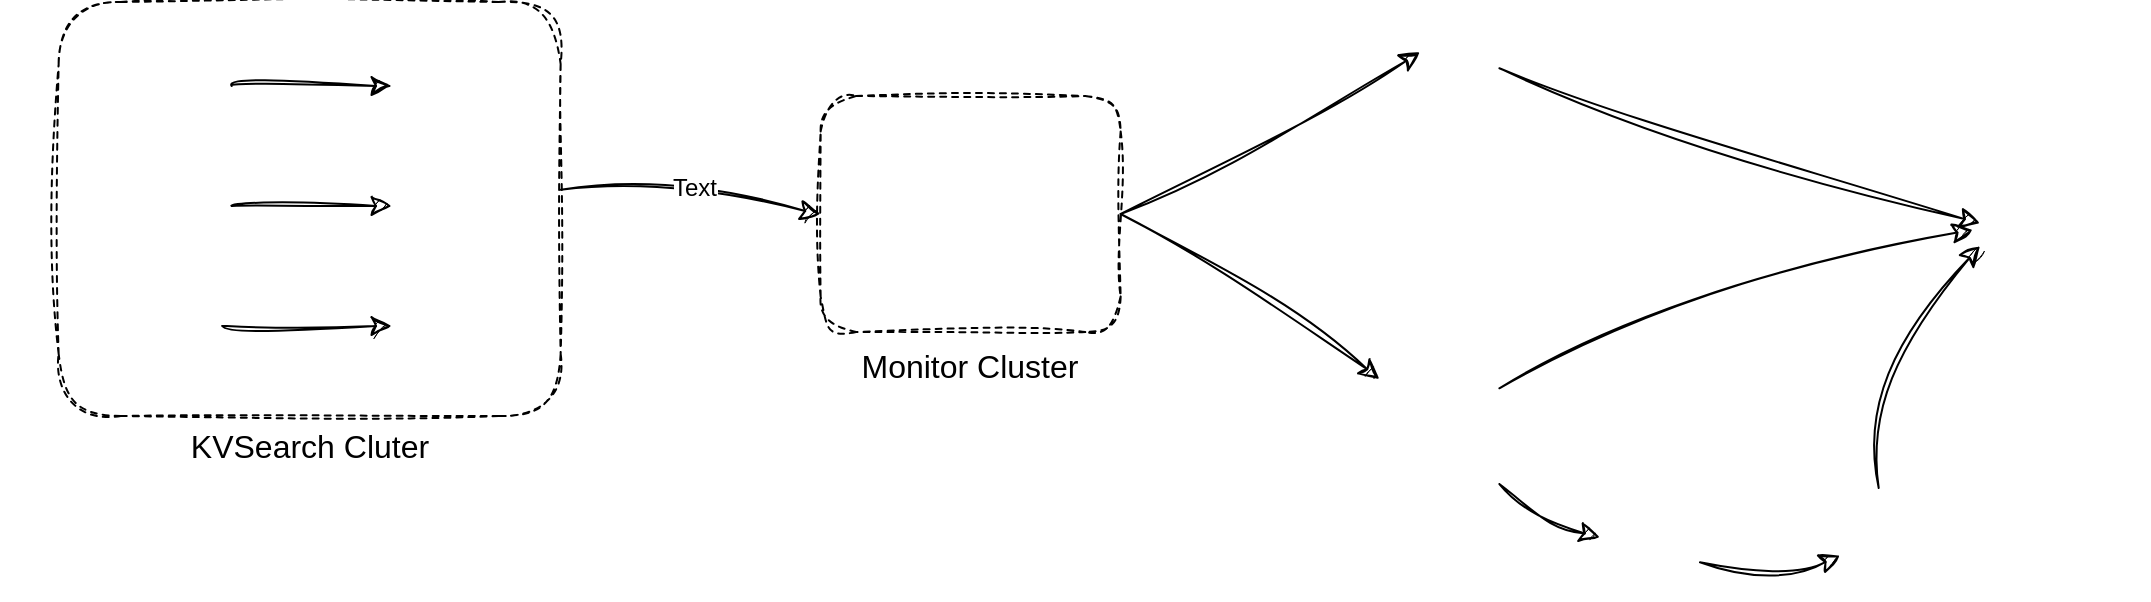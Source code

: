 <mxfile version="24.8.2">
  <diagram name="Page-1" id="xH9LVwqrZOaj5JWPEeEO">
    <mxGraphModel dx="2830" dy="866" grid="1" gridSize="10" guides="1" tooltips="1" connect="1" arrows="1" fold="1" page="1" pageScale="1" pageWidth="1169" pageHeight="827" math="0" shadow="0">
      <root>
        <mxCell id="0" />
        <mxCell id="1" parent="0" />
        <mxCell id="uzaMz66EhPlOru-ss-v8-25" value="" style="group;sketch=1;curveFitting=1;jiggle=2;" vertex="1" connectable="0" parent="1">
          <mxGeometry x="-1150" y="10" width="280.33" height="243" as="geometry" />
        </mxCell>
        <mxCell id="uzaMz66EhPlOru-ss-v8-13" value="" style="rounded=1;whiteSpace=wrap;html=1;dashed=1;sketch=1;curveFitting=1;jiggle=2;" vertex="1" parent="uzaMz66EhPlOru-ss-v8-25">
          <mxGeometry x="29.33" width="251" height="207" as="geometry" />
        </mxCell>
        <mxCell id="uzaMz66EhPlOru-ss-v8-4" value="" style="shape=image;verticalLabelPosition=bottom;labelBackgroundColor=default;verticalAlign=top;aspect=fixed;imageAspect=0;image=https://cdn.worldvectorlogo.com/logos/metricbeat.svg;sketch=1;curveFitting=1;jiggle=2;" vertex="1" parent="uzaMz66EhPlOru-ss-v8-25">
          <mxGeometry x="195.86" y="22" width="39.33" height="40" as="geometry" />
        </mxCell>
        <mxCell id="uzaMz66EhPlOru-ss-v8-14" style="edgeStyle=none;curved=1;rounded=0;orthogonalLoop=1;jettySize=auto;html=1;entryX=0;entryY=0.5;entryDx=0;entryDy=0;fontSize=12;startSize=8;endSize=8;sketch=1;curveFitting=1;jiggle=2;" edge="1" parent="uzaMz66EhPlOru-ss-v8-25" source="uzaMz66EhPlOru-ss-v8-8" target="uzaMz66EhPlOru-ss-v8-4">
          <mxGeometry relative="1" as="geometry" />
        </mxCell>
        <mxCell id="uzaMz66EhPlOru-ss-v8-8" value="" style="shape=image;verticalLabelPosition=bottom;labelBackgroundColor=default;verticalAlign=top;aspect=fixed;imageAspect=0;image=https://seeklogo.com/images/E/elasticsearch-logo-C75C4578EC-seeklogo.com.png;sketch=1;curveFitting=1;jiggle=2;" vertex="1" parent="uzaMz66EhPlOru-ss-v8-25">
          <mxGeometry x="74.46" y="19" width="41.4" height="46" as="geometry" />
        </mxCell>
        <mxCell id="uzaMz66EhPlOru-ss-v8-15" style="edgeStyle=none;curved=1;rounded=0;orthogonalLoop=1;jettySize=auto;html=1;entryX=0;entryY=0.5;entryDx=0;entryDy=0;fontSize=12;startSize=8;endSize=8;sketch=1;curveFitting=1;jiggle=2;" edge="1" parent="uzaMz66EhPlOru-ss-v8-25" source="uzaMz66EhPlOru-ss-v8-9" target="uzaMz66EhPlOru-ss-v8-11">
          <mxGeometry relative="1" as="geometry" />
        </mxCell>
        <mxCell id="uzaMz66EhPlOru-ss-v8-9" value="&#xa;" style="shape=image;verticalLabelPosition=bottom;labelBackgroundColor=default;verticalAlign=top;aspect=fixed;imageAspect=0;image=https://seeklogo.com/images/E/elasticsearch-logo-C75C4578EC-seeklogo.com.png;sketch=1;curveFitting=1;jiggle=2;" vertex="1" parent="uzaMz66EhPlOru-ss-v8-25">
          <mxGeometry x="74.46" y="79" width="41.4" height="46" as="geometry" />
        </mxCell>
        <mxCell id="uzaMz66EhPlOru-ss-v8-16" style="edgeStyle=none;curved=1;rounded=0;orthogonalLoop=1;jettySize=auto;html=1;fontSize=12;startSize=8;endSize=8;exitX=1;exitY=0.5;exitDx=0;exitDy=0;sketch=1;curveFitting=1;jiggle=2;" edge="1" parent="uzaMz66EhPlOru-ss-v8-25" source="uzaMz66EhPlOru-ss-v8-10" target="uzaMz66EhPlOru-ss-v8-12">
          <mxGeometry relative="1" as="geometry">
            <mxPoint x="115.86" y="162" as="sourcePoint" />
          </mxGeometry>
        </mxCell>
        <mxCell id="uzaMz66EhPlOru-ss-v8-10" value="" style="shape=image;verticalLabelPosition=bottom;labelBackgroundColor=default;verticalAlign=top;aspect=fixed;imageAspect=0;image=https://seeklogo.com/images/E/elasticsearch-logo-C75C4578EC-seeklogo.com.png;sketch=1;curveFitting=1;jiggle=2;" vertex="1" parent="uzaMz66EhPlOru-ss-v8-25">
          <mxGeometry x="69.83" y="139" width="41.4" height="46" as="geometry" />
        </mxCell>
        <mxCell id="uzaMz66EhPlOru-ss-v8-11" value="" style="shape=image;verticalLabelPosition=bottom;labelBackgroundColor=default;verticalAlign=top;aspect=fixed;imageAspect=0;image=https://cdn.worldvectorlogo.com/logos/metricbeat.svg;sketch=1;curveFitting=1;jiggle=2;" vertex="1" parent="uzaMz66EhPlOru-ss-v8-25">
          <mxGeometry x="195.86" y="82" width="39.33" height="40" as="geometry" />
        </mxCell>
        <mxCell id="uzaMz66EhPlOru-ss-v8-12" value="" style="shape=image;verticalLabelPosition=bottom;labelBackgroundColor=default;verticalAlign=top;aspect=fixed;imageAspect=0;image=https://cdn.worldvectorlogo.com/logos/metricbeat.svg;sketch=1;curveFitting=1;jiggle=2;" vertex="1" parent="uzaMz66EhPlOru-ss-v8-25">
          <mxGeometry x="195.86" y="142" width="39.33" height="40" as="geometry" />
        </mxCell>
        <mxCell id="uzaMz66EhPlOru-ss-v8-17" value="KVSearch Cluter" style="text;html=1;align=center;verticalAlign=middle;whiteSpace=wrap;rounded=0;fontSize=16;sketch=1;curveFitting=1;jiggle=2;" vertex="1" parent="uzaMz66EhPlOru-ss-v8-25">
          <mxGeometry x="84.83" y="207" width="140" height="30" as="geometry" />
        </mxCell>
        <mxCell id="uzaMz66EhPlOru-ss-v8-18" value="" style="shape=image;verticalLabelPosition=bottom;labelBackgroundColor=default;verticalAlign=top;aspect=fixed;imageAspect=0;image=https://habrastorage.org/files/387/a02/5c6/387a025c6d7a45e6931da923105316df.png;sketch=1;curveFitting=1;jiggle=2;" vertex="1" parent="uzaMz66EhPlOru-ss-v8-25">
          <mxGeometry y="173" width="69.83" height="70" as="geometry" />
        </mxCell>
        <mxCell id="uzaMz66EhPlOru-ss-v8-40" style="edgeStyle=none;curved=1;rounded=0;orthogonalLoop=1;jettySize=auto;html=1;fontSize=12;startSize=8;endSize=8;sketch=1;curveFitting=1;jiggle=2;" edge="1" parent="1" source="uzaMz66EhPlOru-ss-v8-27" target="uzaMz66EhPlOru-ss-v8-39">
          <mxGeometry relative="1" as="geometry">
            <Array as="points">
              <mxPoint x="-310" y="80" />
            </Array>
          </mxGeometry>
        </mxCell>
        <mxCell id="uzaMz66EhPlOru-ss-v8-27" value="" style="shape=image;verticalLabelPosition=bottom;labelBackgroundColor=default;verticalAlign=top;aspect=fixed;imageAspect=0;image=https://cdn.worldvectorlogo.com/logos/elastic-kibana.svg;clipPath=inset(12% 20.67% 13.67% 20.33%);sketch=1;curveFitting=1;jiggle=2;" vertex="1" parent="1">
          <mxGeometry x="-440.0" y="10" width="39.69" height="50" as="geometry" />
        </mxCell>
        <mxCell id="uzaMz66EhPlOru-ss-v8-28" value="" style="group;sketch=1;curveFitting=1;jiggle=2;" vertex="1" connectable="0" parent="1">
          <mxGeometry x="-739.67" y="57" width="150" height="150" as="geometry" />
        </mxCell>
        <mxCell id="uzaMz66EhPlOru-ss-v8-23" value="" style="rounded=1;whiteSpace=wrap;html=1;dashed=1;sketch=1;curveFitting=1;jiggle=2;" vertex="1" parent="uzaMz66EhPlOru-ss-v8-28">
          <mxGeometry width="150" height="118" as="geometry" />
        </mxCell>
        <mxCell id="uzaMz66EhPlOru-ss-v8-20" value="" style="shape=image;verticalLabelPosition=bottom;labelBackgroundColor=default;verticalAlign=top;aspect=fixed;imageAspect=0;image=https://seeklogo.com/images/E/elasticsearch-logo-C75C4578EC-seeklogo.com.png;sketch=1;curveFitting=1;jiggle=2;" vertex="1" parent="uzaMz66EhPlOru-ss-v8-28">
          <mxGeometry x="12.9" y="17" width="41.4" height="46" as="geometry" />
        </mxCell>
        <mxCell id="uzaMz66EhPlOru-ss-v8-21" value="" style="shape=image;verticalLabelPosition=bottom;labelBackgroundColor=default;verticalAlign=top;aspect=fixed;imageAspect=0;image=https://seeklogo.com/images/E/elasticsearch-logo-C75C4578EC-seeklogo.com.png;sketch=1;curveFitting=1;jiggle=2;" vertex="1" parent="uzaMz66EhPlOru-ss-v8-28">
          <mxGeometry x="54.3" y="63" width="41.4" height="46" as="geometry" />
        </mxCell>
        <mxCell id="uzaMz66EhPlOru-ss-v8-22" value="" style="shape=image;verticalLabelPosition=bottom;labelBackgroundColor=default;verticalAlign=top;aspect=fixed;imageAspect=0;image=https://seeklogo.com/images/E/elasticsearch-logo-C75C4578EC-seeklogo.com.png;sketch=1;curveFitting=1;jiggle=2;" vertex="1" parent="uzaMz66EhPlOru-ss-v8-28">
          <mxGeometry x="95.7" y="17" width="41.4" height="46" as="geometry" />
        </mxCell>
        <mxCell id="uzaMz66EhPlOru-ss-v8-24" value="Monitor Cluster" style="text;html=1;align=center;verticalAlign=middle;whiteSpace=wrap;rounded=0;fontSize=16;sketch=1;curveFitting=1;jiggle=2;" vertex="1" parent="uzaMz66EhPlOru-ss-v8-28">
          <mxGeometry x="5" y="120" width="140" height="30" as="geometry" />
        </mxCell>
        <mxCell id="uzaMz66EhPlOru-ss-v8-29" style="edgeStyle=none;curved=1;rounded=0;orthogonalLoop=1;jettySize=auto;html=1;entryX=0;entryY=0.5;entryDx=0;entryDy=0;fontSize=12;startSize=8;endSize=8;sketch=1;curveFitting=1;jiggle=2;" edge="1" parent="1" source="uzaMz66EhPlOru-ss-v8-13" target="uzaMz66EhPlOru-ss-v8-23">
          <mxGeometry relative="1" as="geometry">
            <Array as="points">
              <mxPoint x="-820" y="100" />
            </Array>
          </mxGeometry>
        </mxCell>
        <mxCell id="uzaMz66EhPlOru-ss-v8-45" value="Text" style="edgeLabel;html=1;align=center;verticalAlign=middle;resizable=0;points=[];fontSize=12;" vertex="1" connectable="0" parent="uzaMz66EhPlOru-ss-v8-29">
          <mxGeometry x="0.017" y="1" relative="1" as="geometry">
            <mxPoint as="offset" />
          </mxGeometry>
        </mxCell>
        <mxCell id="uzaMz66EhPlOru-ss-v8-31" style="edgeStyle=none;curved=1;rounded=0;orthogonalLoop=1;jettySize=auto;html=1;entryX=0;entryY=0.5;entryDx=0;entryDy=0;fontSize=12;startSize=8;endSize=8;exitX=1;exitY=0.5;exitDx=0;exitDy=0;sketch=1;curveFitting=1;jiggle=2;" edge="1" parent="1" source="uzaMz66EhPlOru-ss-v8-23" target="uzaMz66EhPlOru-ss-v8-27">
          <mxGeometry relative="1" as="geometry">
            <mxPoint x="-510.0" y="95" as="sourcePoint" />
            <Array as="points">
              <mxPoint x="-510" y="80" />
            </Array>
          </mxGeometry>
        </mxCell>
        <mxCell id="uzaMz66EhPlOru-ss-v8-35" style="edgeStyle=none;curved=1;rounded=0;orthogonalLoop=1;jettySize=auto;html=1;fontSize=12;startSize=8;endSize=8;sketch=1;curveFitting=1;jiggle=2;" edge="1" parent="1" source="uzaMz66EhPlOru-ss-v8-32" target="uzaMz66EhPlOru-ss-v8-34">
          <mxGeometry relative="1" as="geometry">
            <Array as="points">
              <mxPoint x="-380" y="270" />
            </Array>
          </mxGeometry>
        </mxCell>
        <mxCell id="uzaMz66EhPlOru-ss-v8-32" value="" style="shape=image;verticalLabelPosition=bottom;labelBackgroundColor=default;verticalAlign=top;aspect=fixed;imageAspect=0;image=https://cdn.iconscout.com/icon/free/png-256/free-grafana-logo-icon-download-in-svg-png-gif-file-formats--technology-social-media-company-vol-3-pack-logos-icons-3030088.png;sketch=1;curveFitting=1;jiggle=2;" vertex="1" parent="1">
          <mxGeometry x="-460.31" y="193" width="60" height="60" as="geometry" />
        </mxCell>
        <mxCell id="uzaMz66EhPlOru-ss-v8-33" style="edgeStyle=none;curved=1;rounded=0;orthogonalLoop=1;jettySize=auto;html=1;fontSize=12;startSize=8;endSize=8;exitX=1;exitY=0.5;exitDx=0;exitDy=0;sketch=1;curveFitting=1;jiggle=2;" edge="1" parent="1" source="uzaMz66EhPlOru-ss-v8-23" target="uzaMz66EhPlOru-ss-v8-32">
          <mxGeometry relative="1" as="geometry">
            <mxPoint x="-510.0" y="124.5" as="sourcePoint" />
            <Array as="points">
              <mxPoint x="-520" y="150" />
            </Array>
          </mxGeometry>
        </mxCell>
        <mxCell id="uzaMz66EhPlOru-ss-v8-37" style="edgeStyle=none;curved=1;rounded=0;orthogonalLoop=1;jettySize=auto;html=1;fontSize=12;startSize=8;endSize=8;sketch=1;curveFitting=1;jiggle=2;" edge="1" parent="1" source="uzaMz66EhPlOru-ss-v8-34" target="uzaMz66EhPlOru-ss-v8-36">
          <mxGeometry relative="1" as="geometry">
            <Array as="points">
              <mxPoint x="-260" y="300" />
            </Array>
          </mxGeometry>
        </mxCell>
        <mxCell id="uzaMz66EhPlOru-ss-v8-34" value="" style="shape=image;verticalLabelPosition=bottom;labelBackgroundColor=default;verticalAlign=top;aspect=fixed;imageAspect=0;image=https://www.svgrepo.com/show/354219/prometheus.svg;sketch=1;curveFitting=1;jiggle=2;" vertex="1" parent="1">
          <mxGeometry x="-350.0" y="259" width="50" height="50" as="geometry" />
        </mxCell>
        <mxCell id="uzaMz66EhPlOru-ss-v8-42" style="edgeStyle=none;curved=1;rounded=0;orthogonalLoop=1;jettySize=auto;html=1;entryX=0;entryY=0.5;entryDx=0;entryDy=0;fontSize=12;startSize=8;endSize=8;sketch=1;curveFitting=1;jiggle=2;" edge="1" parent="1" source="uzaMz66EhPlOru-ss-v8-36" target="uzaMz66EhPlOru-ss-v8-39">
          <mxGeometry relative="1" as="geometry">
            <Array as="points">
              <mxPoint x="-220" y="200" />
            </Array>
          </mxGeometry>
        </mxCell>
        <mxCell id="uzaMz66EhPlOru-ss-v8-36" value="" style="shape=image;verticalLabelPosition=bottom;labelBackgroundColor=default;verticalAlign=top;aspect=fixed;imageAspect=0;image=https://cdn-icons-png.flaticon.com/512/2111/2111615.png;sketch=1;curveFitting=1;jiggle=2;" vertex="1" parent="1">
          <mxGeometry x="-230" y="253" width="47" height="47" as="geometry" />
        </mxCell>
        <mxCell id="uzaMz66EhPlOru-ss-v8-39" value="" style="shape=image;verticalLabelPosition=bottom;labelBackgroundColor=default;verticalAlign=top;aspect=fixed;imageAspect=0;image=https://cdn-icons-png.flaticon.com/512/2133/2133120.png;sketch=1;curveFitting=1;jiggle=2;" vertex="1" parent="1">
          <mxGeometry x="-160" y="89.91" width="84.17" height="84.17" as="geometry" />
        </mxCell>
        <mxCell id="uzaMz66EhPlOru-ss-v8-41" style="edgeStyle=none;curved=1;rounded=0;orthogonalLoop=1;jettySize=auto;html=1;entryX=-0.042;entryY=0.405;entryDx=0;entryDy=0;entryPerimeter=0;fontSize=12;startSize=8;endSize=8;sketch=1;curveFitting=1;jiggle=2;flowAnimation=0;" edge="1" parent="1" source="uzaMz66EhPlOru-ss-v8-32" target="uzaMz66EhPlOru-ss-v8-39">
          <mxGeometry relative="1" as="geometry">
            <Array as="points">
              <mxPoint x="-320" y="150" />
            </Array>
          </mxGeometry>
        </mxCell>
      </root>
    </mxGraphModel>
  </diagram>
</mxfile>
